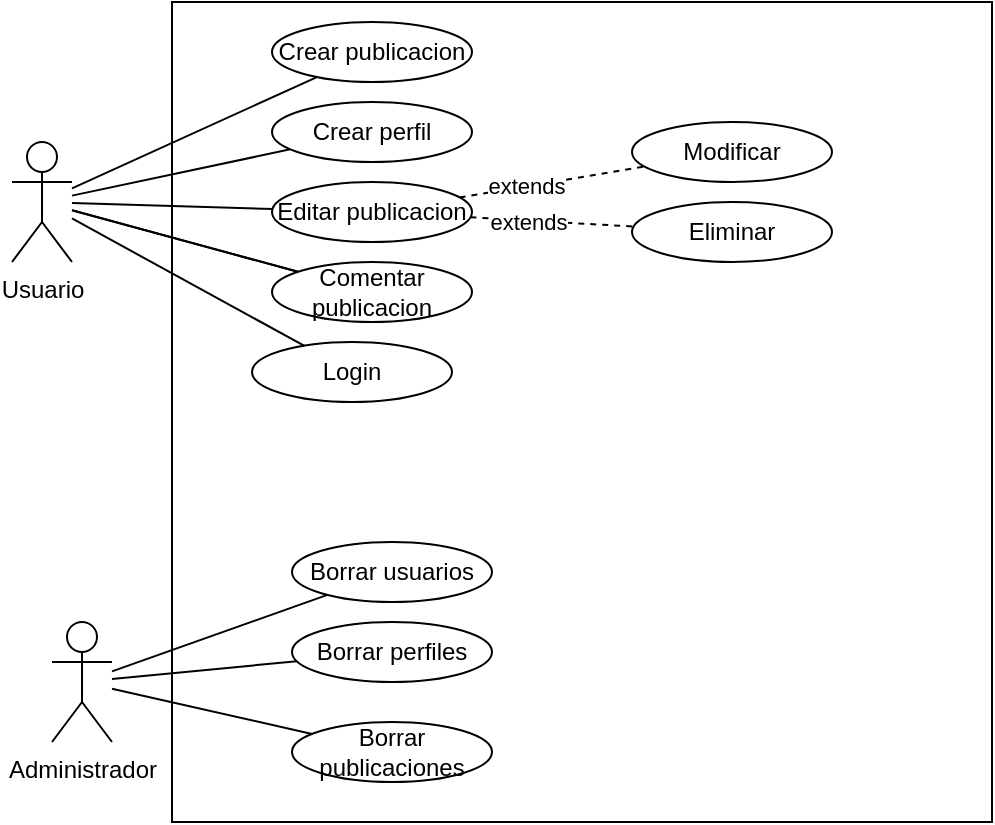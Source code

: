 <mxfile version="24.4.4" type="device">
  <diagram name="Page-1" id="Znto9FVgVtvIZ5vv3stq">
    <mxGraphModel dx="1395" dy="622" grid="1" gridSize="10" guides="1" tooltips="1" connect="1" arrows="1" fold="1" page="1" pageScale="1" pageWidth="850" pageHeight="1100" math="0" shadow="0">
      <root>
        <mxCell id="0" />
        <mxCell id="1" parent="0" />
        <mxCell id="R0-Zm9OjZg580dUjRL0N-1" value="Usuario" style="shape=umlActor;verticalLabelPosition=bottom;verticalAlign=top;html=1;" parent="1" vertex="1">
          <mxGeometry x="130" y="130" width="30" height="60" as="geometry" />
        </mxCell>
        <mxCell id="R0-Zm9OjZg580dUjRL0N-3" value="" style="whiteSpace=wrap;html=1;aspect=fixed;" parent="1" vertex="1">
          <mxGeometry x="210" y="60" width="410" height="410" as="geometry" />
        </mxCell>
        <mxCell id="R0-Zm9OjZg580dUjRL0N-5" value="&lt;div&gt;Administrador&lt;/div&gt;" style="shape=umlActor;verticalLabelPosition=bottom;verticalAlign=top;html=1;" parent="1" vertex="1">
          <mxGeometry x="150" y="370" width="30" height="60" as="geometry" />
        </mxCell>
        <mxCell id="R0-Zm9OjZg580dUjRL0N-7" value="Login" style="ellipse;whiteSpace=wrap;html=1;" parent="1" vertex="1">
          <mxGeometry x="250" y="230" width="100" height="30" as="geometry" />
        </mxCell>
        <mxCell id="R0-Zm9OjZg580dUjRL0N-11" value="" style="endArrow=none;html=1;rounded=0;" parent="1" source="R0-Zm9OjZg580dUjRL0N-1" target="R0-Zm9OjZg580dUjRL0N-7" edge="1">
          <mxGeometry width="50" height="50" relative="1" as="geometry">
            <mxPoint x="190" y="270" as="sourcePoint" />
            <mxPoint x="250" y="270" as="targetPoint" />
          </mxGeometry>
        </mxCell>
        <mxCell id="R0-Zm9OjZg580dUjRL0N-13" value="Crear publicacion" style="ellipse;whiteSpace=wrap;html=1;" parent="1" vertex="1">
          <mxGeometry x="260" y="70" width="100" height="30" as="geometry" />
        </mxCell>
        <mxCell id="R0-Zm9OjZg580dUjRL0N-14" value="" style="endArrow=none;html=1;rounded=0;" parent="1" source="R0-Zm9OjZg580dUjRL0N-1" target="R0-Zm9OjZg580dUjRL0N-13" edge="1">
          <mxGeometry width="50" height="50" relative="1" as="geometry">
            <mxPoint x="180" y="116.378" as="sourcePoint" />
            <mxPoint x="250" y="270" as="targetPoint" />
          </mxGeometry>
        </mxCell>
        <mxCell id="R0-Zm9OjZg580dUjRL0N-15" value="Crear perfil" style="ellipse;whiteSpace=wrap;html=1;" parent="1" vertex="1">
          <mxGeometry x="260" y="110" width="100" height="30" as="geometry" />
        </mxCell>
        <mxCell id="R0-Zm9OjZg580dUjRL0N-16" value="" style="endArrow=none;html=1;rounded=0;" parent="1" source="R0-Zm9OjZg580dUjRL0N-1" target="R0-Zm9OjZg580dUjRL0N-15" edge="1">
          <mxGeometry width="50" height="50" relative="1" as="geometry">
            <mxPoint x="180" y="120.54" as="sourcePoint" />
            <mxPoint x="344" y="306" as="targetPoint" />
          </mxGeometry>
        </mxCell>
        <mxCell id="R0-Zm9OjZg580dUjRL0N-17" value="Comentar publicacion" style="ellipse;whiteSpace=wrap;html=1;" parent="1" vertex="1">
          <mxGeometry x="260" y="190" width="100" height="30" as="geometry" />
        </mxCell>
        <mxCell id="R0-Zm9OjZg580dUjRL0N-20" value="" style="endArrow=none;html=1;rounded=0;" parent="1" source="R0-Zm9OjZg580dUjRL0N-1" target="R0-Zm9OjZg580dUjRL0N-17" edge="1">
          <mxGeometry width="50" height="50" relative="1" as="geometry">
            <mxPoint x="190" y="147" as="sourcePoint" />
            <mxPoint x="287" y="256" as="targetPoint" />
          </mxGeometry>
        </mxCell>
        <mxCell id="R0-Zm9OjZg580dUjRL0N-22" value="Borrar usuarios" style="ellipse;whiteSpace=wrap;html=1;" parent="1" vertex="1">
          <mxGeometry x="270" y="330" width="100" height="30" as="geometry" />
        </mxCell>
        <mxCell id="R0-Zm9OjZg580dUjRL0N-23" value="Borrar publicaciones" style="ellipse;whiteSpace=wrap;html=1;" parent="1" vertex="1">
          <mxGeometry x="270" y="420" width="100" height="30" as="geometry" />
        </mxCell>
        <mxCell id="R0-Zm9OjZg580dUjRL0N-24" value="" style="endArrow=none;html=1;rounded=0;" parent="1" source="R0-Zm9OjZg580dUjRL0N-5" target="R0-Zm9OjZg580dUjRL0N-22" edge="1">
          <mxGeometry width="50" height="50" relative="1" as="geometry">
            <mxPoint x="190" y="393" as="sourcePoint" />
            <mxPoint x="287" y="284" as="targetPoint" />
          </mxGeometry>
        </mxCell>
        <mxCell id="R0-Zm9OjZg580dUjRL0N-25" value="" style="endArrow=none;html=1;rounded=0;" parent="1" source="R0-Zm9OjZg580dUjRL0N-5" target="R0-Zm9OjZg580dUjRL0N-23" edge="1">
          <mxGeometry width="50" height="50" relative="1" as="geometry">
            <mxPoint x="190" y="409" as="sourcePoint" />
            <mxPoint x="282" y="400" as="targetPoint" />
          </mxGeometry>
        </mxCell>
        <mxCell id="R0-Zm9OjZg580dUjRL0N-27" value="Editar publicacion" style="ellipse;whiteSpace=wrap;html=1;" parent="1" vertex="1">
          <mxGeometry x="260" y="150" width="100" height="30" as="geometry" />
        </mxCell>
        <mxCell id="R0-Zm9OjZg580dUjRL0N-28" value="Modificar" style="ellipse;whiteSpace=wrap;html=1;" parent="1" vertex="1">
          <mxGeometry x="440" y="120" width="100" height="30" as="geometry" />
        </mxCell>
        <mxCell id="R0-Zm9OjZg580dUjRL0N-29" value="Eliminar" style="ellipse;whiteSpace=wrap;html=1;" parent="1" vertex="1">
          <mxGeometry x="440" y="160" width="100" height="30" as="geometry" />
        </mxCell>
        <mxCell id="R0-Zm9OjZg580dUjRL0N-30" value="" style="endArrow=none;dashed=1;html=1;rounded=0;" parent="1" source="R0-Zm9OjZg580dUjRL0N-27" target="R0-Zm9OjZg580dUjRL0N-29" edge="1">
          <mxGeometry width="50" height="50" relative="1" as="geometry">
            <mxPoint x="350" y="200" as="sourcePoint" />
            <mxPoint x="400" y="150" as="targetPoint" />
          </mxGeometry>
        </mxCell>
        <mxCell id="R0-Zm9OjZg580dUjRL0N-31" value="extends" style="edgeLabel;html=1;align=center;verticalAlign=middle;resizable=0;points=[];" parent="R0-Zm9OjZg580dUjRL0N-30" vertex="1" connectable="0">
          <mxGeometry x="-0.287" relative="1" as="geometry">
            <mxPoint as="offset" />
          </mxGeometry>
        </mxCell>
        <mxCell id="R0-Zm9OjZg580dUjRL0N-33" value="" style="endArrow=none;dashed=1;html=1;rounded=0;" parent="1" source="R0-Zm9OjZg580dUjRL0N-27" target="R0-Zm9OjZg580dUjRL0N-28" edge="1">
          <mxGeometry width="50" height="50" relative="1" as="geometry">
            <mxPoint x="368" y="180" as="sourcePoint" />
            <mxPoint x="473" y="190" as="targetPoint" />
          </mxGeometry>
        </mxCell>
        <mxCell id="R0-Zm9OjZg580dUjRL0N-34" value="extends" style="edgeLabel;html=1;align=center;verticalAlign=middle;resizable=0;points=[];" parent="R0-Zm9OjZg580dUjRL0N-33" vertex="1" connectable="0">
          <mxGeometry x="-0.287" relative="1" as="geometry">
            <mxPoint as="offset" />
          </mxGeometry>
        </mxCell>
        <mxCell id="R0-Zm9OjZg580dUjRL0N-35" value="" style="endArrow=none;html=1;rounded=0;" parent="1" source="R0-Zm9OjZg580dUjRL0N-1" target="R0-Zm9OjZg580dUjRL0N-27" edge="1">
          <mxGeometry width="50" height="50" relative="1" as="geometry">
            <mxPoint x="180" y="124.665" as="sourcePoint" />
            <mxPoint x="260" y="130" as="targetPoint" />
          </mxGeometry>
        </mxCell>
        <mxCell id="R0-Zm9OjZg580dUjRL0N-38" value="" style="endArrow=none;html=1;rounded=0;" parent="1" source="R0-Zm9OjZg580dUjRL0N-1" target="R0-Zm9OjZg580dUjRL0N-17" edge="1">
          <mxGeometry width="50" height="50" relative="1" as="geometry">
            <mxPoint x="180" y="133.893" as="sourcePoint" />
            <mxPoint x="285" y="164" as="targetPoint" />
          </mxGeometry>
        </mxCell>
        <mxCell id="TnfzVFzbS09ob5U1FAWt-1" value="Borrar perfiles" style="ellipse;whiteSpace=wrap;html=1;" vertex="1" parent="1">
          <mxGeometry x="270" y="370" width="100" height="30" as="geometry" />
        </mxCell>
        <mxCell id="TnfzVFzbS09ob5U1FAWt-2" value="" style="endArrow=none;html=1;rounded=0;" edge="1" parent="1" source="R0-Zm9OjZg580dUjRL0N-5" target="TnfzVFzbS09ob5U1FAWt-1">
          <mxGeometry width="50" height="50" relative="1" as="geometry">
            <mxPoint x="190" y="405" as="sourcePoint" />
            <mxPoint x="298" y="366" as="targetPoint" />
          </mxGeometry>
        </mxCell>
      </root>
    </mxGraphModel>
  </diagram>
</mxfile>
